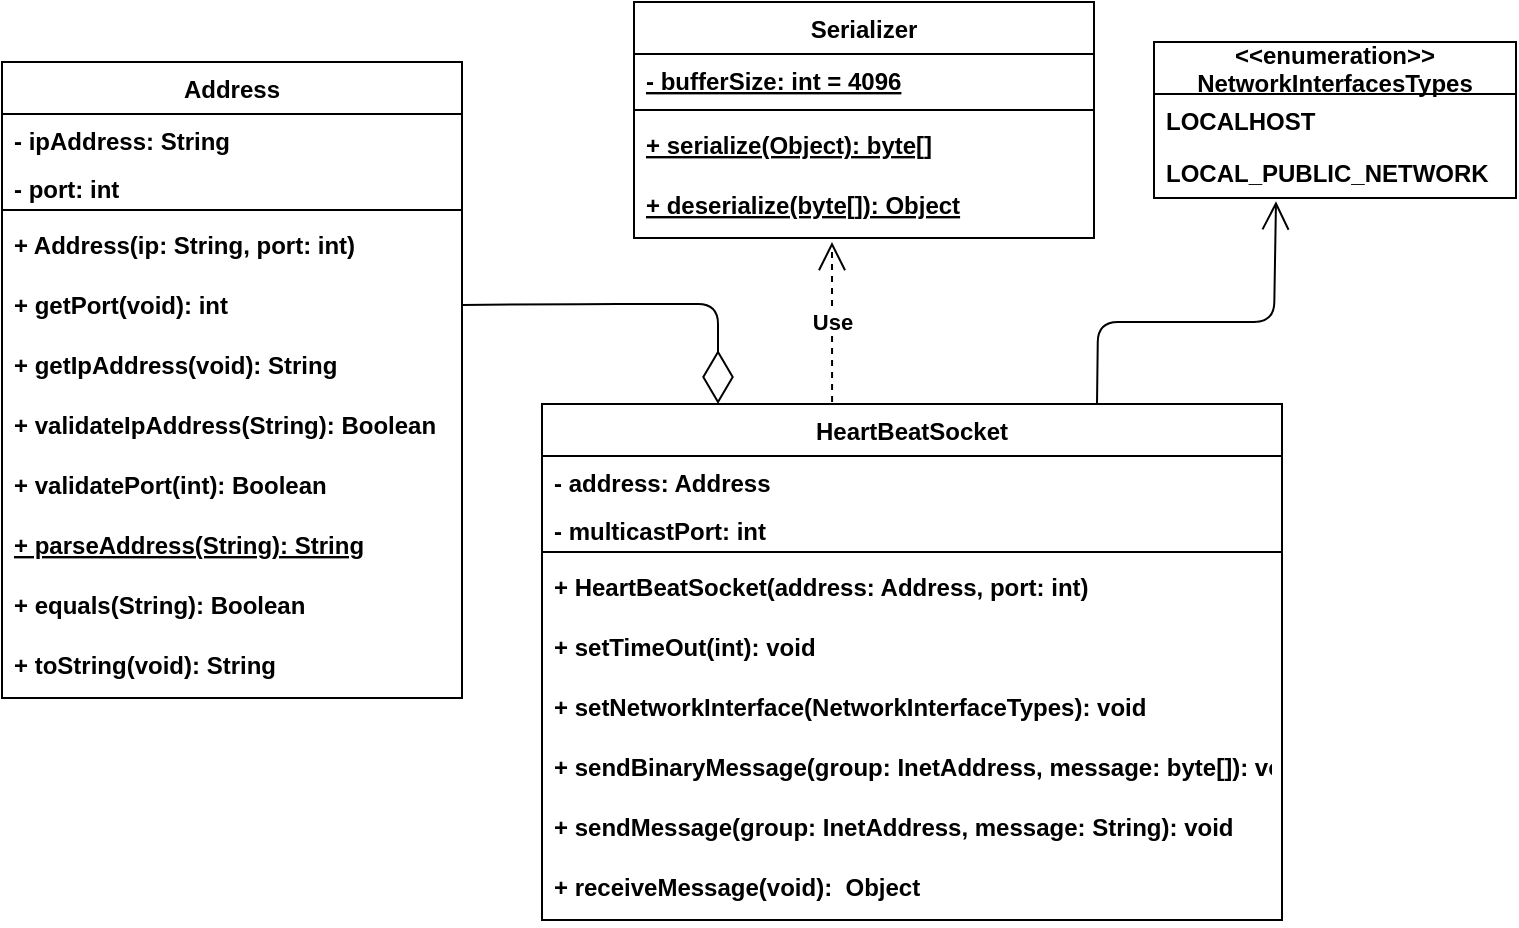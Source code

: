 <mxfile version="14.6.13" type="device"><diagram id="C5RBs43oDa-KdzZeNtuy" name="Page-1"><mxGraphModel dx="1422" dy="832" grid="1" gridSize="10" guides="1" tooltips="1" connect="1" arrows="1" fold="1" page="1" pageScale="1" pageWidth="827" pageHeight="1169" math="0" shadow="0"><root><mxCell id="WIyWlLk6GJQsqaUBKTNV-0"/><mxCell id="WIyWlLk6GJQsqaUBKTNV-1" parent="WIyWlLk6GJQsqaUBKTNV-0"/><mxCell id="LAdZjZObFxrwDexfej0z-244" value="Address" style="swimlane;fontStyle=1;align=center;verticalAlign=top;childLayout=stackLayout;horizontal=1;startSize=26;horizontalStack=0;resizeParent=1;resizeParentMax=0;resizeLast=0;collapsible=1;marginBottom=0;" parent="WIyWlLk6GJQsqaUBKTNV-1" vertex="1"><mxGeometry x="44" y="40" width="230" height="318" as="geometry"><mxRectangle x="100" y="140" width="140" height="26" as="alternateBounds"/></mxGeometry></mxCell><mxCell id="LAdZjZObFxrwDexfej0z-245" value="- ipAddress: String" style="text;strokeColor=none;fillColor=none;align=left;verticalAlign=top;spacingLeft=4;spacingRight=4;overflow=hidden;rotatable=0;points=[[0,0.5],[1,0.5]];portConstraint=eastwest;fontStyle=1" parent="LAdZjZObFxrwDexfej0z-244" vertex="1"><mxGeometry y="26" width="230" height="24" as="geometry"/></mxCell><mxCell id="LAdZjZObFxrwDexfej0z-246" value="- port: int" style="text;strokeColor=none;fillColor=none;align=left;verticalAlign=top;spacingLeft=4;spacingRight=4;overflow=hidden;rotatable=0;points=[[0,0.5],[1,0.5]];portConstraint=eastwest;fontStyle=1" parent="LAdZjZObFxrwDexfej0z-244" vertex="1"><mxGeometry y="50" width="230" height="20" as="geometry"/></mxCell><mxCell id="LAdZjZObFxrwDexfej0z-249" value="" style="line;strokeWidth=1;fillColor=none;align=left;verticalAlign=middle;spacingTop=-1;spacingLeft=3;spacingRight=3;rotatable=0;labelPosition=right;points=[];portConstraint=eastwest;fontStyle=1" parent="LAdZjZObFxrwDexfej0z-244" vertex="1"><mxGeometry y="70" width="230" height="8" as="geometry"/></mxCell><mxCell id="LAdZjZObFxrwDexfej0z-250" value="+ Address(ip: String, port: int)" style="text;strokeColor=none;fillColor=none;align=left;verticalAlign=top;spacingLeft=4;spacingRight=4;overflow=hidden;rotatable=0;points=[[0,0.5],[1,0.5]];portConstraint=eastwest;fontStyle=1" parent="LAdZjZObFxrwDexfej0z-244" vertex="1"><mxGeometry y="78" width="230" height="30" as="geometry"/></mxCell><mxCell id="LAdZjZObFxrwDexfej0z-251" value="+ getPort(void): int" style="text;strokeColor=none;fillColor=none;align=left;verticalAlign=top;spacingLeft=4;spacingRight=4;overflow=hidden;rotatable=0;points=[[0,0.5],[1,0.5]];portConstraint=eastwest;fontStyle=1" parent="LAdZjZObFxrwDexfej0z-244" vertex="1"><mxGeometry y="108" width="230" height="30" as="geometry"/></mxCell><mxCell id="LAdZjZObFxrwDexfej0z-252" value="+ getIpAddress(void): String" style="text;strokeColor=none;fillColor=none;align=left;verticalAlign=top;spacingLeft=4;spacingRight=4;overflow=hidden;rotatable=0;points=[[0,0.5],[1,0.5]];portConstraint=eastwest;fontStyle=1" parent="LAdZjZObFxrwDexfej0z-244" vertex="1"><mxGeometry y="138" width="230" height="30" as="geometry"/></mxCell><mxCell id="LAdZjZObFxrwDexfej0z-253" value="+ validateIpAddress(String): Boolean" style="text;strokeColor=none;fillColor=none;align=left;verticalAlign=top;spacingLeft=4;spacingRight=4;overflow=hidden;rotatable=0;points=[[0,0.5],[1,0.5]];portConstraint=eastwest;fontStyle=1" parent="LAdZjZObFxrwDexfej0z-244" vertex="1"><mxGeometry y="168" width="230" height="30" as="geometry"/></mxCell><mxCell id="LAdZjZObFxrwDexfej0z-254" value="+ validatePort(int): Boolean" style="text;strokeColor=none;fillColor=none;align=left;verticalAlign=top;spacingLeft=4;spacingRight=4;overflow=hidden;rotatable=0;points=[[0,0.5],[1,0.5]];portConstraint=eastwest;fontStyle=1" parent="LAdZjZObFxrwDexfej0z-244" vertex="1"><mxGeometry y="198" width="230" height="30" as="geometry"/></mxCell><mxCell id="LAdZjZObFxrwDexfej0z-255" value="+ parseAddress(String): String" style="text;strokeColor=none;fillColor=none;align=left;verticalAlign=top;spacingLeft=4;spacingRight=4;overflow=hidden;rotatable=0;points=[[0,0.5],[1,0.5]];portConstraint=eastwest;fontStyle=5" parent="LAdZjZObFxrwDexfej0z-244" vertex="1"><mxGeometry y="228" width="230" height="30" as="geometry"/></mxCell><mxCell id="LAdZjZObFxrwDexfej0z-256" value="+ equals(String): Boolean" style="text;strokeColor=none;fillColor=none;align=left;verticalAlign=top;spacingLeft=4;spacingRight=4;overflow=hidden;rotatable=0;points=[[0,0.5],[1,0.5]];portConstraint=eastwest;fontStyle=1" parent="LAdZjZObFxrwDexfej0z-244" vertex="1"><mxGeometry y="258" width="230" height="30" as="geometry"/></mxCell><mxCell id="LAdZjZObFxrwDexfej0z-403" value="+ toString(void): String" style="text;strokeColor=none;fillColor=none;align=left;verticalAlign=top;spacingLeft=4;spacingRight=4;overflow=hidden;rotatable=0;points=[[0,0.5],[1,0.5]];portConstraint=eastwest;fontStyle=1" parent="LAdZjZObFxrwDexfej0z-244" vertex="1"><mxGeometry y="288" width="230" height="30" as="geometry"/></mxCell><mxCell id="LAdZjZObFxrwDexfej0z-436" value="Serializer" style="swimlane;fontStyle=1;align=center;verticalAlign=top;childLayout=stackLayout;horizontal=1;startSize=26;horizontalStack=0;resizeParent=1;resizeParentMax=0;resizeLast=0;collapsible=1;marginBottom=0;" parent="WIyWlLk6GJQsqaUBKTNV-1" vertex="1"><mxGeometry x="360" y="10" width="230" height="118" as="geometry"><mxRectangle x="100" y="140" width="140" height="26" as="alternateBounds"/></mxGeometry></mxCell><mxCell id="LAdZjZObFxrwDexfej0z-437" value="- bufferSize: int = 4096" style="text;strokeColor=none;fillColor=none;align=left;verticalAlign=top;spacingLeft=4;spacingRight=4;overflow=hidden;rotatable=0;points=[[0,0.5],[1,0.5]];portConstraint=eastwest;fontStyle=5" parent="LAdZjZObFxrwDexfej0z-436" vertex="1"><mxGeometry y="26" width="230" height="24" as="geometry"/></mxCell><mxCell id="LAdZjZObFxrwDexfej0z-439" value="" style="line;strokeWidth=1;fillColor=none;align=left;verticalAlign=middle;spacingTop=-1;spacingLeft=3;spacingRight=3;rotatable=0;labelPosition=right;points=[];portConstraint=eastwest;fontStyle=1" parent="LAdZjZObFxrwDexfej0z-436" vertex="1"><mxGeometry y="50" width="230" height="8" as="geometry"/></mxCell><mxCell id="LAdZjZObFxrwDexfej0z-440" value="+ serialize(Object): byte[]" style="text;strokeColor=none;fillColor=none;align=left;verticalAlign=top;spacingLeft=4;spacingRight=4;overflow=hidden;rotatable=0;points=[[0,0.5],[1,0.5]];portConstraint=eastwest;fontStyle=5" parent="LAdZjZObFxrwDexfej0z-436" vertex="1"><mxGeometry y="58" width="230" height="30" as="geometry"/></mxCell><mxCell id="LAdZjZObFxrwDexfej0z-441" value="+ deserialize(byte[]): Object" style="text;strokeColor=none;fillColor=none;align=left;verticalAlign=top;spacingLeft=4;spacingRight=4;overflow=hidden;rotatable=0;points=[[0,0.5],[1,0.5]];portConstraint=eastwest;fontStyle=5" parent="LAdZjZObFxrwDexfej0z-436" vertex="1"><mxGeometry y="88" width="230" height="30" as="geometry"/></mxCell><mxCell id="LAdZjZObFxrwDexfej0z-448" value="HeartBeatSocket" style="swimlane;fontStyle=1;align=center;verticalAlign=top;childLayout=stackLayout;horizontal=1;startSize=26;horizontalStack=0;resizeParent=1;resizeParentMax=0;resizeLast=0;collapsible=1;marginBottom=0;" parent="WIyWlLk6GJQsqaUBKTNV-1" vertex="1"><mxGeometry x="314" y="211" width="370" height="258" as="geometry"><mxRectangle x="100" y="140" width="140" height="26" as="alternateBounds"/></mxGeometry></mxCell><mxCell id="LAdZjZObFxrwDexfej0z-449" value="- address: Address" style="text;strokeColor=none;fillColor=none;align=left;verticalAlign=top;spacingLeft=4;spacingRight=4;overflow=hidden;rotatable=0;points=[[0,0.5],[1,0.5]];portConstraint=eastwest;fontStyle=1" parent="LAdZjZObFxrwDexfej0z-448" vertex="1"><mxGeometry y="26" width="370" height="24" as="geometry"/></mxCell><mxCell id="LAdZjZObFxrwDexfej0z-450" value="- multicastPort: int&#10;" style="text;strokeColor=none;fillColor=none;align=left;verticalAlign=top;spacingLeft=4;spacingRight=4;overflow=hidden;rotatable=0;points=[[0,0.5],[1,0.5]];portConstraint=eastwest;fontStyle=1" parent="LAdZjZObFxrwDexfej0z-448" vertex="1"><mxGeometry y="50" width="370" height="20" as="geometry"/></mxCell><mxCell id="LAdZjZObFxrwDexfej0z-451" value="" style="line;strokeWidth=1;fillColor=none;align=left;verticalAlign=middle;spacingTop=-1;spacingLeft=3;spacingRight=3;rotatable=0;labelPosition=right;points=[];portConstraint=eastwest;fontStyle=1" parent="LAdZjZObFxrwDexfej0z-448" vertex="1"><mxGeometry y="70" width="370" height="8" as="geometry"/></mxCell><mxCell id="LAdZjZObFxrwDexfej0z-452" value="+ HeartBeatSocket(address: Address, port: int)" style="text;strokeColor=none;fillColor=none;align=left;verticalAlign=top;spacingLeft=4;spacingRight=4;overflow=hidden;rotatable=0;points=[[0,0.5],[1,0.5]];portConstraint=eastwest;fontStyle=1" parent="LAdZjZObFxrwDexfej0z-448" vertex="1"><mxGeometry y="78" width="370" height="30" as="geometry"/></mxCell><mxCell id="LAdZjZObFxrwDexfej0z-453" value="+ setTimeOut(int): void" style="text;strokeColor=none;fillColor=none;align=left;verticalAlign=top;spacingLeft=4;spacingRight=4;overflow=hidden;rotatable=0;points=[[0,0.5],[1,0.5]];portConstraint=eastwest;fontStyle=1" parent="LAdZjZObFxrwDexfej0z-448" vertex="1"><mxGeometry y="108" width="370" height="30" as="geometry"/></mxCell><mxCell id="LAdZjZObFxrwDexfej0z-454" value="+ setNetworkInterface(NetworkInterfaceTypes): void" style="text;strokeColor=none;fillColor=none;align=left;verticalAlign=top;spacingLeft=4;spacingRight=4;overflow=hidden;rotatable=0;points=[[0,0.5],[1,0.5]];portConstraint=eastwest;fontStyle=1" parent="LAdZjZObFxrwDexfej0z-448" vertex="1"><mxGeometry y="138" width="370" height="30" as="geometry"/></mxCell><mxCell id="LAdZjZObFxrwDexfej0z-455" value="+ sendBinaryMessage(group: InetAddress, message: byte[]): void" style="text;strokeColor=none;fillColor=none;align=left;verticalAlign=top;spacingLeft=4;spacingRight=4;overflow=hidden;rotatable=0;points=[[0,0.5],[1,0.5]];portConstraint=eastwest;fontStyle=1" parent="LAdZjZObFxrwDexfej0z-448" vertex="1"><mxGeometry y="168" width="370" height="30" as="geometry"/></mxCell><mxCell id="LAdZjZObFxrwDexfej0z-456" value="+ sendMessage(group: InetAddress, message: String): void" style="text;strokeColor=none;fillColor=none;align=left;verticalAlign=top;spacingLeft=4;spacingRight=4;overflow=hidden;rotatable=0;points=[[0,0.5],[1,0.5]];portConstraint=eastwest;fontStyle=1" parent="LAdZjZObFxrwDexfej0z-448" vertex="1"><mxGeometry y="198" width="370" height="30" as="geometry"/></mxCell><mxCell id="LAdZjZObFxrwDexfej0z-457" value="+ receiveMessage(void):  Object" style="text;strokeColor=none;fillColor=none;align=left;verticalAlign=top;spacingLeft=4;spacingRight=4;overflow=hidden;rotatable=0;points=[[0,0.5],[1,0.5]];portConstraint=eastwest;fontStyle=1" parent="LAdZjZObFxrwDexfej0z-448" vertex="1"><mxGeometry y="228" width="370" height="30" as="geometry"/></mxCell><mxCell id="LAdZjZObFxrwDexfej0z-461" value="&lt;&lt;enumeration&gt;&gt;&#10;NetworkInterfacesTypes" style="swimlane;fontStyle=1;childLayout=stackLayout;horizontal=1;startSize=26;fillColor=none;horizontalStack=0;resizeParent=1;resizeParentMax=0;resizeLast=0;collapsible=1;marginBottom=0;" parent="WIyWlLk6GJQsqaUBKTNV-1" vertex="1"><mxGeometry x="620" y="30" width="181" height="78" as="geometry"/></mxCell><mxCell id="LAdZjZObFxrwDexfej0z-462" value="LOCALHOST" style="text;strokeColor=none;fillColor=none;align=left;verticalAlign=top;spacingLeft=4;spacingRight=4;overflow=hidden;rotatable=0;points=[[0,0.5],[1,0.5]];portConstraint=eastwest;fontStyle=1" parent="LAdZjZObFxrwDexfej0z-461" vertex="1"><mxGeometry y="26" width="181" height="26" as="geometry"/></mxCell><mxCell id="LAdZjZObFxrwDexfej0z-463" value="LOCAL_PUBLIC_NETWORK" style="text;strokeColor=none;fillColor=none;align=left;verticalAlign=top;spacingLeft=4;spacingRight=4;overflow=hidden;rotatable=0;points=[[0,0.5],[1,0.5]];portConstraint=eastwest;fontStyle=1" parent="LAdZjZObFxrwDexfej0z-461" vertex="1"><mxGeometry y="52" width="181" height="26" as="geometry"/></mxCell><mxCell id="LAdZjZObFxrwDexfej0z-465" value="" style="endArrow=open;endFill=1;endSize=12;html=1;entryX=0.337;entryY=1.064;entryDx=0;entryDy=0;exitX=0.75;exitY=0;exitDx=0;exitDy=0;fontStyle=1;entryPerimeter=0;" parent="WIyWlLk6GJQsqaUBKTNV-1" source="LAdZjZObFxrwDexfej0z-448" target="LAdZjZObFxrwDexfej0z-463" edge="1"><mxGeometry width="160" relative="1" as="geometry"><mxPoint x="399.56" y="481.05" as="sourcePoint"/><mxPoint x="454" y="451" as="targetPoint"/><Array as="points"><mxPoint x="592" y="170"/><mxPoint x="680" y="170"/></Array></mxGeometry></mxCell><mxCell id="LAdZjZObFxrwDexfej0z-467" value="" style="endArrow=diamondThin;endFill=0;endSize=24;html=1;exitX=1.007;exitY=1.182;exitDx=0;exitDy=0;exitPerimeter=0;fontStyle=1" parent="WIyWlLk6GJQsqaUBKTNV-1" edge="1"><mxGeometry width="160" relative="1" as="geometry"><mxPoint x="274.0" y="161.46" as="sourcePoint"/><mxPoint x="402" y="211" as="targetPoint"/><Array as="points"><mxPoint x="342.39" y="161"/><mxPoint x="402" y="161"/></Array></mxGeometry></mxCell><mxCell id="LAdZjZObFxrwDexfej0z-468" value="Use" style="endArrow=open;endSize=12;dashed=1;html=1;fontStyle=1;exitX=0.392;exitY=-0.004;exitDx=0;exitDy=0;exitPerimeter=0;" parent="WIyWlLk6GJQsqaUBKTNV-1" edge="1" source="LAdZjZObFxrwDexfej0z-448"><mxGeometry width="160" relative="1" as="geometry"><mxPoint x="774" y="361" as="sourcePoint"/><mxPoint x="459" y="130" as="targetPoint"/><Array as="points"/></mxGeometry></mxCell></root></mxGraphModel></diagram></mxfile>